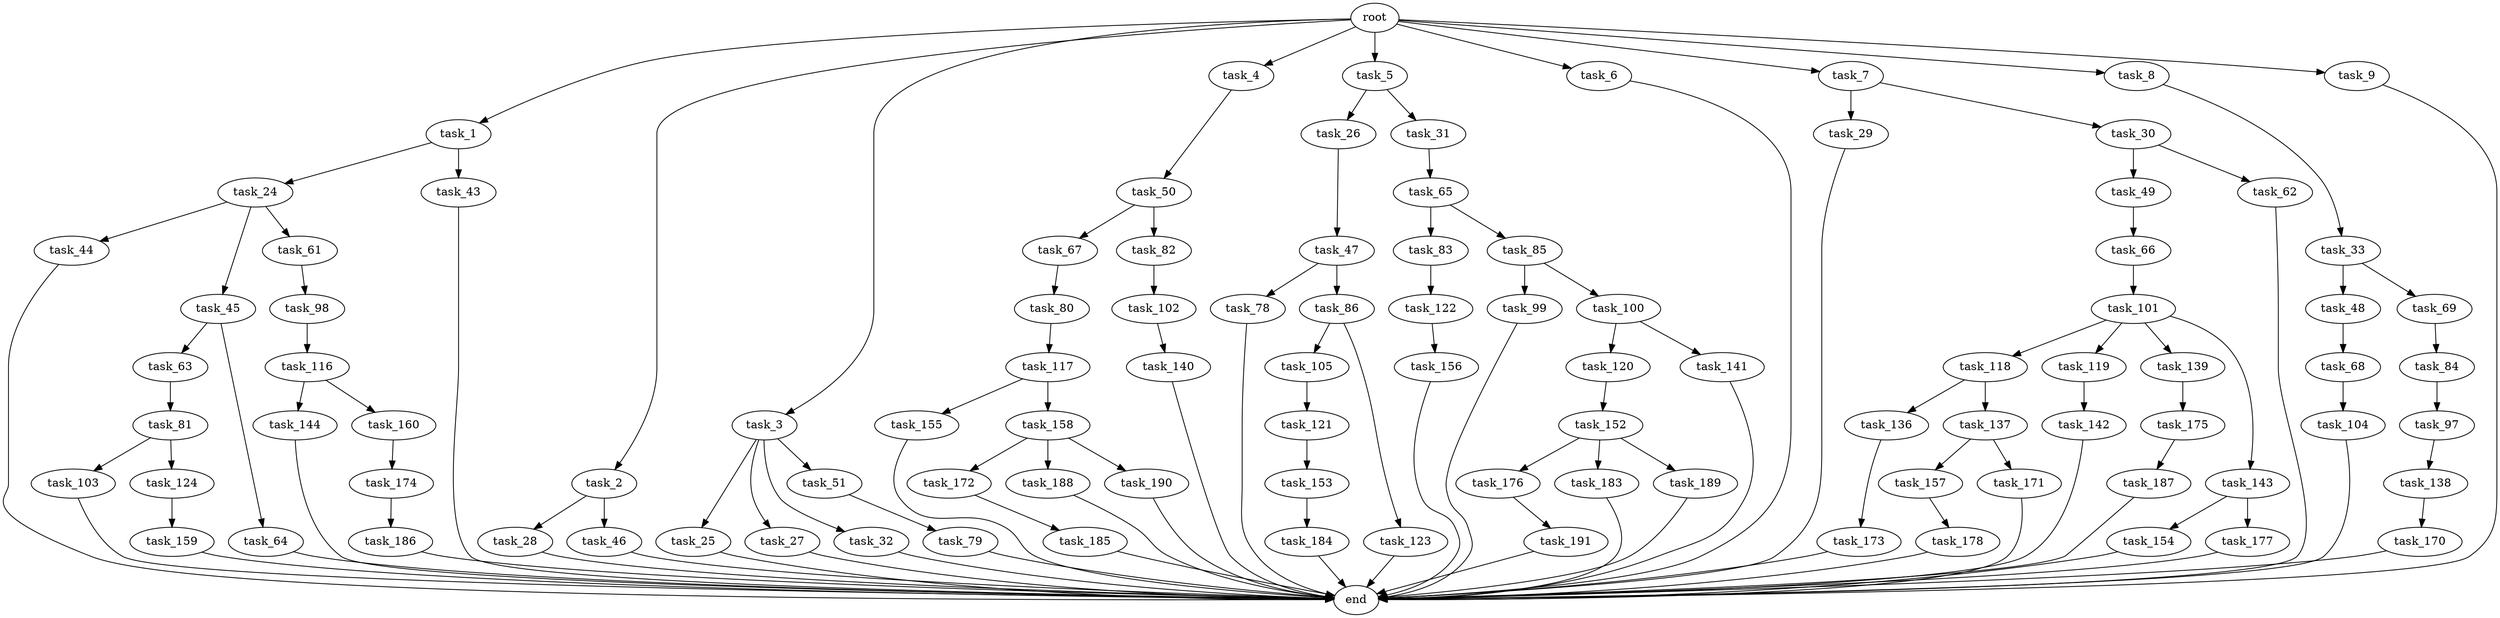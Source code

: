 digraph G {
  root [size="0.000000"];
  task_1 [size="1024.000000"];
  task_2 [size="1024.000000"];
  task_3 [size="1024.000000"];
  task_4 [size="1024.000000"];
  task_5 [size="1024.000000"];
  task_6 [size="1024.000000"];
  task_7 [size="1024.000000"];
  task_8 [size="1024.000000"];
  task_9 [size="1024.000000"];
  task_24 [size="695784701952.000000"];
  task_25 [size="309237645312.000000"];
  task_26 [size="858993459200.000000"];
  task_27 [size="309237645312.000000"];
  task_28 [size="549755813888.000000"];
  task_29 [size="77309411328.000000"];
  task_30 [size="77309411328.000000"];
  task_31 [size="858993459200.000000"];
  task_32 [size="309237645312.000000"];
  task_33 [size="34359738368.000000"];
  task_43 [size="695784701952.000000"];
  task_44 [size="858993459200.000000"];
  task_45 [size="858993459200.000000"];
  task_46 [size="549755813888.000000"];
  task_47 [size="420906795008.000000"];
  task_48 [size="214748364800.000000"];
  task_49 [size="34359738368.000000"];
  task_50 [size="420906795008.000000"];
  task_51 [size="309237645312.000000"];
  task_61 [size="858993459200.000000"];
  task_62 [size="34359738368.000000"];
  task_63 [size="549755813888.000000"];
  task_64 [size="549755813888.000000"];
  task_65 [size="34359738368.000000"];
  task_66 [size="34359738368.000000"];
  task_67 [size="858993459200.000000"];
  task_68 [size="34359738368.000000"];
  task_69 [size="214748364800.000000"];
  task_78 [size="77309411328.000000"];
  task_79 [size="137438953472.000000"];
  task_80 [size="137438953472.000000"];
  task_81 [size="420906795008.000000"];
  task_82 [size="858993459200.000000"];
  task_83 [size="34359738368.000000"];
  task_84 [size="34359738368.000000"];
  task_85 [size="34359738368.000000"];
  task_86 [size="77309411328.000000"];
  task_97 [size="309237645312.000000"];
  task_98 [size="214748364800.000000"];
  task_99 [size="549755813888.000000"];
  task_100 [size="549755813888.000000"];
  task_101 [size="137438953472.000000"];
  task_102 [size="309237645312.000000"];
  task_103 [size="309237645312.000000"];
  task_104 [size="549755813888.000000"];
  task_105 [size="137438953472.000000"];
  task_116 [size="549755813888.000000"];
  task_117 [size="420906795008.000000"];
  task_118 [size="858993459200.000000"];
  task_119 [size="858993459200.000000"];
  task_120 [size="858993459200.000000"];
  task_121 [size="695784701952.000000"];
  task_122 [size="214748364800.000000"];
  task_123 [size="137438953472.000000"];
  task_124 [size="309237645312.000000"];
  task_136 [size="77309411328.000000"];
  task_137 [size="77309411328.000000"];
  task_138 [size="858993459200.000000"];
  task_139 [size="858993459200.000000"];
  task_140 [size="137438953472.000000"];
  task_141 [size="858993459200.000000"];
  task_142 [size="549755813888.000000"];
  task_143 [size="858993459200.000000"];
  task_144 [size="420906795008.000000"];
  task_152 [size="695784701952.000000"];
  task_153 [size="858993459200.000000"];
  task_154 [size="695784701952.000000"];
  task_155 [size="214748364800.000000"];
  task_156 [size="77309411328.000000"];
  task_157 [size="695784701952.000000"];
  task_158 [size="214748364800.000000"];
  task_159 [size="214748364800.000000"];
  task_160 [size="420906795008.000000"];
  task_170 [size="309237645312.000000"];
  task_171 [size="695784701952.000000"];
  task_172 [size="309237645312.000000"];
  task_173 [size="858993459200.000000"];
  task_174 [size="214748364800.000000"];
  task_175 [size="549755813888.000000"];
  task_176 [size="214748364800.000000"];
  task_177 [size="695784701952.000000"];
  task_178 [size="309237645312.000000"];
  task_183 [size="214748364800.000000"];
  task_184 [size="34359738368.000000"];
  task_185 [size="420906795008.000000"];
  task_186 [size="420906795008.000000"];
  task_187 [size="77309411328.000000"];
  task_188 [size="309237645312.000000"];
  task_189 [size="214748364800.000000"];
  task_190 [size="309237645312.000000"];
  task_191 [size="858993459200.000000"];
  end [size="0.000000"];

  root -> task_1 [size="1.000000"];
  root -> task_2 [size="1.000000"];
  root -> task_3 [size="1.000000"];
  root -> task_4 [size="1.000000"];
  root -> task_5 [size="1.000000"];
  root -> task_6 [size="1.000000"];
  root -> task_7 [size="1.000000"];
  root -> task_8 [size="1.000000"];
  root -> task_9 [size="1.000000"];
  task_1 -> task_24 [size="679477248.000000"];
  task_1 -> task_43 [size="679477248.000000"];
  task_2 -> task_28 [size="536870912.000000"];
  task_2 -> task_46 [size="536870912.000000"];
  task_3 -> task_25 [size="301989888.000000"];
  task_3 -> task_27 [size="301989888.000000"];
  task_3 -> task_32 [size="301989888.000000"];
  task_3 -> task_51 [size="301989888.000000"];
  task_4 -> task_50 [size="411041792.000000"];
  task_5 -> task_26 [size="838860800.000000"];
  task_5 -> task_31 [size="838860800.000000"];
  task_6 -> end [size="1.000000"];
  task_7 -> task_29 [size="75497472.000000"];
  task_7 -> task_30 [size="75497472.000000"];
  task_8 -> task_33 [size="33554432.000000"];
  task_9 -> end [size="1.000000"];
  task_24 -> task_44 [size="838860800.000000"];
  task_24 -> task_45 [size="838860800.000000"];
  task_24 -> task_61 [size="838860800.000000"];
  task_25 -> end [size="1.000000"];
  task_26 -> task_47 [size="411041792.000000"];
  task_27 -> end [size="1.000000"];
  task_28 -> end [size="1.000000"];
  task_29 -> end [size="1.000000"];
  task_30 -> task_49 [size="33554432.000000"];
  task_30 -> task_62 [size="33554432.000000"];
  task_31 -> task_65 [size="33554432.000000"];
  task_32 -> end [size="1.000000"];
  task_33 -> task_48 [size="209715200.000000"];
  task_33 -> task_69 [size="209715200.000000"];
  task_43 -> end [size="1.000000"];
  task_44 -> end [size="1.000000"];
  task_45 -> task_63 [size="536870912.000000"];
  task_45 -> task_64 [size="536870912.000000"];
  task_46 -> end [size="1.000000"];
  task_47 -> task_78 [size="75497472.000000"];
  task_47 -> task_86 [size="75497472.000000"];
  task_48 -> task_68 [size="33554432.000000"];
  task_49 -> task_66 [size="33554432.000000"];
  task_50 -> task_67 [size="838860800.000000"];
  task_50 -> task_82 [size="838860800.000000"];
  task_51 -> task_79 [size="134217728.000000"];
  task_61 -> task_98 [size="209715200.000000"];
  task_62 -> end [size="1.000000"];
  task_63 -> task_81 [size="411041792.000000"];
  task_64 -> end [size="1.000000"];
  task_65 -> task_83 [size="33554432.000000"];
  task_65 -> task_85 [size="33554432.000000"];
  task_66 -> task_101 [size="134217728.000000"];
  task_67 -> task_80 [size="134217728.000000"];
  task_68 -> task_104 [size="536870912.000000"];
  task_69 -> task_84 [size="33554432.000000"];
  task_78 -> end [size="1.000000"];
  task_79 -> end [size="1.000000"];
  task_80 -> task_117 [size="411041792.000000"];
  task_81 -> task_103 [size="301989888.000000"];
  task_81 -> task_124 [size="301989888.000000"];
  task_82 -> task_102 [size="301989888.000000"];
  task_83 -> task_122 [size="209715200.000000"];
  task_84 -> task_97 [size="301989888.000000"];
  task_85 -> task_99 [size="536870912.000000"];
  task_85 -> task_100 [size="536870912.000000"];
  task_86 -> task_105 [size="134217728.000000"];
  task_86 -> task_123 [size="134217728.000000"];
  task_97 -> task_138 [size="838860800.000000"];
  task_98 -> task_116 [size="536870912.000000"];
  task_99 -> end [size="1.000000"];
  task_100 -> task_120 [size="838860800.000000"];
  task_100 -> task_141 [size="838860800.000000"];
  task_101 -> task_118 [size="838860800.000000"];
  task_101 -> task_119 [size="838860800.000000"];
  task_101 -> task_139 [size="838860800.000000"];
  task_101 -> task_143 [size="838860800.000000"];
  task_102 -> task_140 [size="134217728.000000"];
  task_103 -> end [size="1.000000"];
  task_104 -> end [size="1.000000"];
  task_105 -> task_121 [size="679477248.000000"];
  task_116 -> task_144 [size="411041792.000000"];
  task_116 -> task_160 [size="411041792.000000"];
  task_117 -> task_155 [size="209715200.000000"];
  task_117 -> task_158 [size="209715200.000000"];
  task_118 -> task_136 [size="75497472.000000"];
  task_118 -> task_137 [size="75497472.000000"];
  task_119 -> task_142 [size="536870912.000000"];
  task_120 -> task_152 [size="679477248.000000"];
  task_121 -> task_153 [size="838860800.000000"];
  task_122 -> task_156 [size="75497472.000000"];
  task_123 -> end [size="1.000000"];
  task_124 -> task_159 [size="209715200.000000"];
  task_136 -> task_173 [size="838860800.000000"];
  task_137 -> task_157 [size="679477248.000000"];
  task_137 -> task_171 [size="679477248.000000"];
  task_138 -> task_170 [size="301989888.000000"];
  task_139 -> task_175 [size="536870912.000000"];
  task_140 -> end [size="1.000000"];
  task_141 -> end [size="1.000000"];
  task_142 -> end [size="1.000000"];
  task_143 -> task_154 [size="679477248.000000"];
  task_143 -> task_177 [size="679477248.000000"];
  task_144 -> end [size="1.000000"];
  task_152 -> task_176 [size="209715200.000000"];
  task_152 -> task_183 [size="209715200.000000"];
  task_152 -> task_189 [size="209715200.000000"];
  task_153 -> task_184 [size="33554432.000000"];
  task_154 -> end [size="1.000000"];
  task_155 -> end [size="1.000000"];
  task_156 -> end [size="1.000000"];
  task_157 -> task_178 [size="301989888.000000"];
  task_158 -> task_172 [size="301989888.000000"];
  task_158 -> task_188 [size="301989888.000000"];
  task_158 -> task_190 [size="301989888.000000"];
  task_159 -> end [size="1.000000"];
  task_160 -> task_174 [size="209715200.000000"];
  task_170 -> end [size="1.000000"];
  task_171 -> end [size="1.000000"];
  task_172 -> task_185 [size="411041792.000000"];
  task_173 -> end [size="1.000000"];
  task_174 -> task_186 [size="411041792.000000"];
  task_175 -> task_187 [size="75497472.000000"];
  task_176 -> task_191 [size="838860800.000000"];
  task_177 -> end [size="1.000000"];
  task_178 -> end [size="1.000000"];
  task_183 -> end [size="1.000000"];
  task_184 -> end [size="1.000000"];
  task_185 -> end [size="1.000000"];
  task_186 -> end [size="1.000000"];
  task_187 -> end [size="1.000000"];
  task_188 -> end [size="1.000000"];
  task_189 -> end [size="1.000000"];
  task_190 -> end [size="1.000000"];
  task_191 -> end [size="1.000000"];
}
